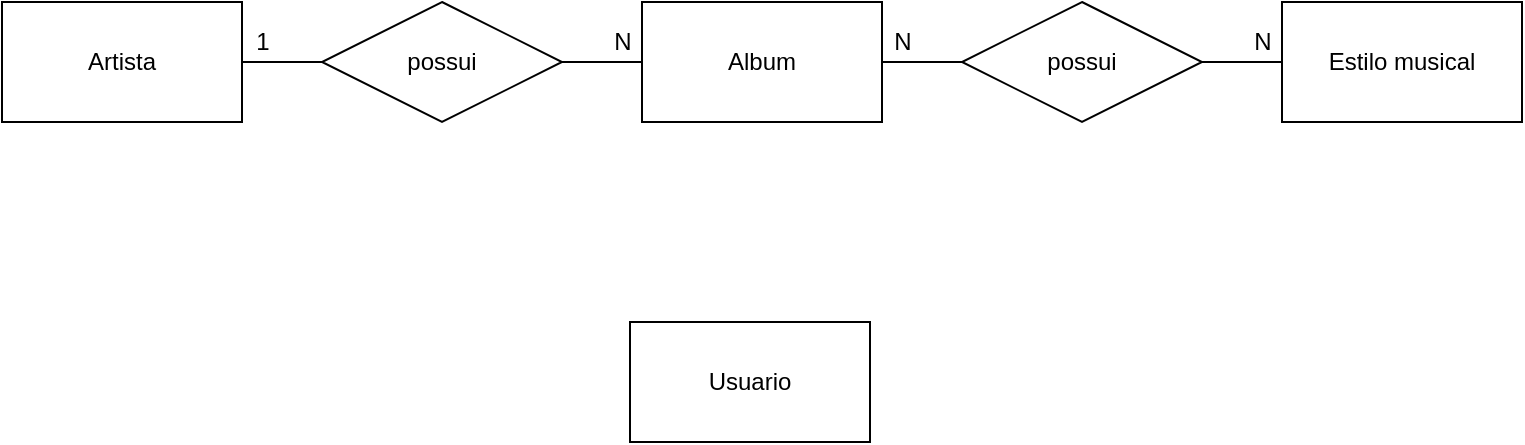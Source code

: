 <mxfile version="15.5.4" type="device" pages="2"><diagram id="VhVuwIXcjrWwlDf9u_Ib" name="Conceitual"><mxGraphModel dx="661" dy="539" grid="1" gridSize="10" guides="1" tooltips="1" connect="1" arrows="1" fold="1" page="1" pageScale="1" pageWidth="827" pageHeight="1169" math="0" shadow="0"><root><mxCell id="0"/><mxCell id="1" parent="0"/><mxCell id="xrlBZeBnLW_VQQekGJhg-3" value="" style="edgeStyle=orthogonalEdgeStyle;rounded=0;orthogonalLoop=1;jettySize=auto;html=1;endArrow=none;endFill=0;" parent="1" source="xrlBZeBnLW_VQQekGJhg-1" target="xrlBZeBnLW_VQQekGJhg-2" edge="1"><mxGeometry relative="1" as="geometry"/></mxCell><mxCell id="xrlBZeBnLW_VQQekGJhg-1" value="Artista" style="rounded=0;whiteSpace=wrap;html=1;" parent="1" vertex="1"><mxGeometry x="40" y="40" width="120" height="60" as="geometry"/></mxCell><mxCell id="xrlBZeBnLW_VQQekGJhg-5" value="" style="edgeStyle=orthogonalEdgeStyle;rounded=0;orthogonalLoop=1;jettySize=auto;html=1;endArrow=none;endFill=0;" parent="1" source="xrlBZeBnLW_VQQekGJhg-2" target="xrlBZeBnLW_VQQekGJhg-4" edge="1"><mxGeometry relative="1" as="geometry"/></mxCell><mxCell id="xrlBZeBnLW_VQQekGJhg-2" value="possui" style="shape=rhombus;perimeter=rhombusPerimeter;whiteSpace=wrap;html=1;align=center;" parent="1" vertex="1"><mxGeometry x="200" y="40" width="120" height="60" as="geometry"/></mxCell><mxCell id="xrlBZeBnLW_VQQekGJhg-8" value="" style="edgeStyle=orthogonalEdgeStyle;rounded=0;orthogonalLoop=1;jettySize=auto;html=1;endArrow=none;endFill=0;" parent="1" source="xrlBZeBnLW_VQQekGJhg-4" target="xrlBZeBnLW_VQQekGJhg-6" edge="1"><mxGeometry relative="1" as="geometry"/></mxCell><mxCell id="xrlBZeBnLW_VQQekGJhg-4" value="Album" style="rounded=0;whiteSpace=wrap;html=1;" parent="1" vertex="1"><mxGeometry x="360" y="40" width="120" height="60" as="geometry"/></mxCell><mxCell id="xrlBZeBnLW_VQQekGJhg-9" value="" style="edgeStyle=orthogonalEdgeStyle;rounded=0;orthogonalLoop=1;jettySize=auto;html=1;endArrow=none;endFill=0;" parent="1" source="xrlBZeBnLW_VQQekGJhg-6" target="xrlBZeBnLW_VQQekGJhg-7" edge="1"><mxGeometry relative="1" as="geometry"/></mxCell><mxCell id="xrlBZeBnLW_VQQekGJhg-6" value="possui" style="shape=rhombus;perimeter=rhombusPerimeter;whiteSpace=wrap;html=1;align=center;" parent="1" vertex="1"><mxGeometry x="520" y="40" width="120" height="60" as="geometry"/></mxCell><mxCell id="xrlBZeBnLW_VQQekGJhg-7" value="Estilo musical" style="rounded=0;whiteSpace=wrap;html=1;" parent="1" vertex="1"><mxGeometry x="680" y="40" width="120" height="60" as="geometry"/></mxCell><mxCell id="xrlBZeBnLW_VQQekGJhg-14" value="Usuario" style="rounded=0;whiteSpace=wrap;html=1;" parent="1" vertex="1"><mxGeometry x="354" y="200" width="120" height="60" as="geometry"/></mxCell><mxCell id="xrlBZeBnLW_VQQekGJhg-32" value="1" style="text;html=1;align=center;verticalAlign=middle;resizable=0;points=[];autosize=1;strokeColor=none;fillColor=none;" parent="1" vertex="1"><mxGeometry x="160" y="50" width="20" height="20" as="geometry"/></mxCell><mxCell id="xrlBZeBnLW_VQQekGJhg-36" value="N" style="text;html=1;align=center;verticalAlign=middle;resizable=0;points=[];autosize=1;strokeColor=none;fillColor=none;" parent="1" vertex="1"><mxGeometry x="480" y="50" width="20" height="20" as="geometry"/></mxCell><mxCell id="xrlBZeBnLW_VQQekGJhg-37" value="N" style="text;html=1;align=center;verticalAlign=middle;resizable=0;points=[];autosize=1;strokeColor=none;fillColor=none;" parent="1" vertex="1"><mxGeometry x="660" y="50" width="20" height="20" as="geometry"/></mxCell><mxCell id="xrlBZeBnLW_VQQekGJhg-39" value="N" style="text;html=1;align=center;verticalAlign=middle;resizable=0;points=[];autosize=1;strokeColor=none;fillColor=none;" parent="1" vertex="1"><mxGeometry x="340" y="50" width="20" height="20" as="geometry"/></mxCell></root></mxGraphModel></diagram><diagram id="lxAg1LiogOqPdwQLZcqI" name="Logico"><mxGraphModel dx="661" dy="539" grid="1" gridSize="10" guides="1" tooltips="1" connect="1" arrows="1" fold="1" page="1" pageScale="1" pageWidth="827" pageHeight="1169" math="0" shadow="0"><root><mxCell id="wpJsxlGrdv59DbMQ87pZ-0"/><mxCell id="wpJsxlGrdv59DbMQ87pZ-1" parent="wpJsxlGrdv59DbMQ87pZ-0"/><mxCell id="hQilyYUqLlszw12fpW-i-0" value="Artista" style="shape=table;startSize=30;container=1;collapsible=1;childLayout=tableLayout;fixedRows=1;rowLines=0;fontStyle=1;align=center;resizeLast=1;" vertex="1" parent="wpJsxlGrdv59DbMQ87pZ-1"><mxGeometry x="40" y="40" width="180" height="100" as="geometry"/></mxCell><mxCell id="hQilyYUqLlszw12fpW-i-1" value="" style="shape=partialRectangle;collapsible=0;dropTarget=0;pointerEvents=0;fillColor=none;top=0;left=0;bottom=1;right=0;points=[[0,0.5],[1,0.5]];portConstraint=eastwest;" vertex="1" parent="hQilyYUqLlszw12fpW-i-0"><mxGeometry y="30" width="180" height="30" as="geometry"/></mxCell><mxCell id="hQilyYUqLlszw12fpW-i-2" value="PK" style="shape=partialRectangle;connectable=0;fillColor=none;top=0;left=0;bottom=0;right=0;fontStyle=1;overflow=hidden;" vertex="1" parent="hQilyYUqLlszw12fpW-i-1"><mxGeometry width="30" height="30" as="geometry"><mxRectangle width="30" height="30" as="alternateBounds"/></mxGeometry></mxCell><mxCell id="hQilyYUqLlszw12fpW-i-3" value="idArtista" style="shape=partialRectangle;connectable=0;fillColor=none;top=0;left=0;bottom=0;right=0;align=left;spacingLeft=6;fontStyle=5;overflow=hidden;" vertex="1" parent="hQilyYUqLlszw12fpW-i-1"><mxGeometry x="30" width="150" height="30" as="geometry"><mxRectangle width="150" height="30" as="alternateBounds"/></mxGeometry></mxCell><mxCell id="hQilyYUqLlszw12fpW-i-4" value="" style="shape=partialRectangle;collapsible=0;dropTarget=0;pointerEvents=0;fillColor=none;top=0;left=0;bottom=0;right=0;points=[[0,0.5],[1,0.5]];portConstraint=eastwest;" vertex="1" parent="hQilyYUqLlszw12fpW-i-0"><mxGeometry y="60" width="180" height="30" as="geometry"/></mxCell><mxCell id="hQilyYUqLlszw12fpW-i-5" value="" style="shape=partialRectangle;connectable=0;fillColor=none;top=0;left=0;bottom=0;right=0;editable=1;overflow=hidden;" vertex="1" parent="hQilyYUqLlszw12fpW-i-4"><mxGeometry width="30" height="30" as="geometry"><mxRectangle width="30" height="30" as="alternateBounds"/></mxGeometry></mxCell><mxCell id="hQilyYUqLlszw12fpW-i-6" value="Nome" style="shape=partialRectangle;connectable=0;fillColor=none;top=0;left=0;bottom=0;right=0;align=left;spacingLeft=6;overflow=hidden;" vertex="1" parent="hQilyYUqLlszw12fpW-i-4"><mxGeometry x="30" width="150" height="30" as="geometry"><mxRectangle width="150" height="30" as="alternateBounds"/></mxGeometry></mxCell><mxCell id="vzL1ZdRwqHqhJyhGH0bl-0" value="Album" style="shape=table;startSize=30;container=1;collapsible=1;childLayout=tableLayout;fixedRows=1;rowLines=0;fontStyle=1;align=center;resizeLast=1;" vertex="1" parent="wpJsxlGrdv59DbMQ87pZ-1"><mxGeometry x="280" y="40" width="180" height="250" as="geometry"/></mxCell><mxCell id="vzL1ZdRwqHqhJyhGH0bl-1" value="" style="shape=partialRectangle;collapsible=0;dropTarget=0;pointerEvents=0;fillColor=none;top=0;left=0;bottom=0;right=0;points=[[0,0.5],[1,0.5]];portConstraint=eastwest;" vertex="1" parent="vzL1ZdRwqHqhJyhGH0bl-0"><mxGeometry y="30" width="180" height="30" as="geometry"/></mxCell><mxCell id="vzL1ZdRwqHqhJyhGH0bl-2" value="PK" style="shape=partialRectangle;connectable=0;fillColor=none;top=0;left=0;bottom=0;right=0;fontStyle=1;overflow=hidden;" vertex="1" parent="vzL1ZdRwqHqhJyhGH0bl-1"><mxGeometry width="60" height="30" as="geometry"><mxRectangle width="60" height="30" as="alternateBounds"/></mxGeometry></mxCell><mxCell id="vzL1ZdRwqHqhJyhGH0bl-3" value="idAlbum" style="shape=partialRectangle;connectable=0;fillColor=none;top=0;left=0;bottom=0;right=0;align=left;spacingLeft=6;fontStyle=5;overflow=hidden;" vertex="1" parent="vzL1ZdRwqHqhJyhGH0bl-1"><mxGeometry x="60" width="120" height="30" as="geometry"><mxRectangle width="120" height="30" as="alternateBounds"/></mxGeometry></mxCell><mxCell id="vzL1ZdRwqHqhJyhGH0bl-4" value="" style="shape=partialRectangle;collapsible=0;dropTarget=0;pointerEvents=0;fillColor=none;top=0;left=0;bottom=1;right=0;points=[[0,0.5],[1,0.5]];portConstraint=eastwest;" vertex="1" parent="vzL1ZdRwqHqhJyhGH0bl-0"><mxGeometry y="60" width="180" height="30" as="geometry"/></mxCell><mxCell id="vzL1ZdRwqHqhJyhGH0bl-5" value="FK" style="shape=partialRectangle;connectable=0;fillColor=none;top=0;left=0;bottom=0;right=0;fontStyle=1;overflow=hidden;" vertex="1" parent="vzL1ZdRwqHqhJyhGH0bl-4"><mxGeometry width="60" height="30" as="geometry"><mxRectangle width="60" height="30" as="alternateBounds"/></mxGeometry></mxCell><mxCell id="vzL1ZdRwqHqhJyhGH0bl-6" value="idArtista" style="shape=partialRectangle;connectable=0;fillColor=none;top=0;left=0;bottom=0;right=0;align=left;spacingLeft=6;fontStyle=5;overflow=hidden;" vertex="1" parent="vzL1ZdRwqHqhJyhGH0bl-4"><mxGeometry x="60" width="120" height="30" as="geometry"><mxRectangle width="120" height="30" as="alternateBounds"/></mxGeometry></mxCell><mxCell id="vzL1ZdRwqHqhJyhGH0bl-7" value="" style="shape=partialRectangle;collapsible=0;dropTarget=0;pointerEvents=0;fillColor=none;top=0;left=0;bottom=0;right=0;points=[[0,0.5],[1,0.5]];portConstraint=eastwest;" vertex="1" parent="vzL1ZdRwqHqhJyhGH0bl-0"><mxGeometry y="90" width="180" height="30" as="geometry"/></mxCell><mxCell id="vzL1ZdRwqHqhJyhGH0bl-8" value="" style="shape=partialRectangle;connectable=0;fillColor=none;top=0;left=0;bottom=0;right=0;editable=1;overflow=hidden;" vertex="1" parent="vzL1ZdRwqHqhJyhGH0bl-7"><mxGeometry width="60" height="30" as="geometry"><mxRectangle width="60" height="30" as="alternateBounds"/></mxGeometry></mxCell><mxCell id="vzL1ZdRwqHqhJyhGH0bl-9" value="Titulo" style="shape=partialRectangle;connectable=0;fillColor=none;top=0;left=0;bottom=0;right=0;align=left;spacingLeft=6;overflow=hidden;" vertex="1" parent="vzL1ZdRwqHqhJyhGH0bl-7"><mxGeometry x="60" width="120" height="30" as="geometry"><mxRectangle width="120" height="30" as="alternateBounds"/></mxGeometry></mxCell><mxCell id="vzL1ZdRwqHqhJyhGH0bl-10" value="" style="shape=partialRectangle;collapsible=0;dropTarget=0;pointerEvents=0;fillColor=none;top=0;left=0;bottom=0;right=0;points=[[0,0.5],[1,0.5]];portConstraint=eastwest;" vertex="1" parent="vzL1ZdRwqHqhJyhGH0bl-0"><mxGeometry y="120" width="180" height="30" as="geometry"/></mxCell><mxCell id="vzL1ZdRwqHqhJyhGH0bl-11" value="" style="shape=partialRectangle;connectable=0;fillColor=none;top=0;left=0;bottom=0;right=0;editable=1;overflow=hidden;" vertex="1" parent="vzL1ZdRwqHqhJyhGH0bl-10"><mxGeometry width="60" height="30" as="geometry"><mxRectangle width="60" height="30" as="alternateBounds"/></mxGeometry></mxCell><mxCell id="vzL1ZdRwqHqhJyhGH0bl-12" value="DataLancamento" style="shape=partialRectangle;connectable=0;fillColor=none;top=0;left=0;bottom=0;right=0;align=left;spacingLeft=6;overflow=hidden;" vertex="1" parent="vzL1ZdRwqHqhJyhGH0bl-10"><mxGeometry x="60" width="120" height="30" as="geometry"><mxRectangle width="120" height="30" as="alternateBounds"/></mxGeometry></mxCell><mxCell id="vzL1ZdRwqHqhJyhGH0bl-13" value="" style="shape=partialRectangle;collapsible=0;dropTarget=0;pointerEvents=0;fillColor=none;top=0;left=0;bottom=0;right=0;points=[[0,0.5],[1,0.5]];portConstraint=eastwest;" vertex="1" parent="vzL1ZdRwqHqhJyhGH0bl-0"><mxGeometry y="150" width="180" height="30" as="geometry"/></mxCell><mxCell id="vzL1ZdRwqHqhJyhGH0bl-14" value="" style="shape=partialRectangle;connectable=0;fillColor=none;top=0;left=0;bottom=0;right=0;editable=1;overflow=hidden;" vertex="1" parent="vzL1ZdRwqHqhJyhGH0bl-13"><mxGeometry width="60" height="30" as="geometry"><mxRectangle width="60" height="30" as="alternateBounds"/></mxGeometry></mxCell><mxCell id="vzL1ZdRwqHqhJyhGH0bl-15" value="Localizacao" style="shape=partialRectangle;connectable=0;fillColor=none;top=0;left=0;bottom=0;right=0;align=left;spacingLeft=6;overflow=hidden;" vertex="1" parent="vzL1ZdRwqHqhJyhGH0bl-13"><mxGeometry x="60" width="120" height="30" as="geometry"><mxRectangle width="120" height="30" as="alternateBounds"/></mxGeometry></mxCell><mxCell id="vzL1ZdRwqHqhJyhGH0bl-16" value="" style="shape=partialRectangle;collapsible=0;dropTarget=0;pointerEvents=0;fillColor=none;top=0;left=0;bottom=0;right=0;points=[[0,0.5],[1,0.5]];portConstraint=eastwest;" vertex="1" parent="vzL1ZdRwqHqhJyhGH0bl-0"><mxGeometry y="180" width="180" height="30" as="geometry"/></mxCell><mxCell id="vzL1ZdRwqHqhJyhGH0bl-17" value="" style="shape=partialRectangle;connectable=0;fillColor=none;top=0;left=0;bottom=0;right=0;editable=1;overflow=hidden;" vertex="1" parent="vzL1ZdRwqHqhJyhGH0bl-16"><mxGeometry width="60" height="30" as="geometry"><mxRectangle width="60" height="30" as="alternateBounds"/></mxGeometry></mxCell><mxCell id="vzL1ZdRwqHqhJyhGH0bl-18" value="QntdMinutos" style="shape=partialRectangle;connectable=0;fillColor=none;top=0;left=0;bottom=0;right=0;align=left;spacingLeft=6;overflow=hidden;" vertex="1" parent="vzL1ZdRwqHqhJyhGH0bl-16"><mxGeometry x="60" width="120" height="30" as="geometry"><mxRectangle width="120" height="30" as="alternateBounds"/></mxGeometry></mxCell><mxCell id="vzL1ZdRwqHqhJyhGH0bl-19" value="" style="shape=partialRectangle;collapsible=0;dropTarget=0;pointerEvents=0;fillColor=none;top=0;left=0;bottom=0;right=0;points=[[0,0.5],[1,0.5]];portConstraint=eastwest;" vertex="1" parent="vzL1ZdRwqHqhJyhGH0bl-0"><mxGeometry y="210" width="180" height="30" as="geometry"/></mxCell><mxCell id="vzL1ZdRwqHqhJyhGH0bl-20" value="" style="shape=partialRectangle;connectable=0;fillColor=none;top=0;left=0;bottom=0;right=0;editable=1;overflow=hidden;" vertex="1" parent="vzL1ZdRwqHqhJyhGH0bl-19"><mxGeometry width="60" height="30" as="geometry"><mxRectangle width="60" height="30" as="alternateBounds"/></mxGeometry></mxCell><mxCell id="vzL1ZdRwqHqhJyhGH0bl-21" value="Alvo" style="shape=partialRectangle;connectable=0;fillColor=none;top=0;left=0;bottom=0;right=0;align=left;spacingLeft=6;overflow=hidden;" vertex="1" parent="vzL1ZdRwqHqhJyhGH0bl-19"><mxGeometry x="60" width="120" height="30" as="geometry"><mxRectangle width="120" height="30" as="alternateBounds"/></mxGeometry></mxCell><mxCell id="gUFdR-Pu4y3SbbgXjw1W-0" value="AlbumEstilos" style="shape=table;startSize=30;container=1;collapsible=1;childLayout=tableLayout;fixedRows=1;rowLines=0;fontStyle=1;align=center;resizeLast=1;" vertex="1" parent="wpJsxlGrdv59DbMQ87pZ-1"><mxGeometry x="520" y="40" width="180" height="100" as="geometry"/></mxCell><mxCell id="gUFdR-Pu4y3SbbgXjw1W-1" value="" style="shape=partialRectangle;collapsible=0;dropTarget=0;pointerEvents=0;fillColor=none;top=0;left=0;bottom=0;right=0;points=[[0,0.5],[1,0.5]];portConstraint=eastwest;" vertex="1" parent="gUFdR-Pu4y3SbbgXjw1W-0"><mxGeometry y="30" width="180" height="30" as="geometry"/></mxCell><mxCell id="gUFdR-Pu4y3SbbgXjw1W-2" value="FK" style="shape=partialRectangle;connectable=0;fillColor=none;top=0;left=0;bottom=0;right=0;fontStyle=1;overflow=hidden;" vertex="1" parent="gUFdR-Pu4y3SbbgXjw1W-1"><mxGeometry width="60" height="30" as="geometry"><mxRectangle width="60" height="30" as="alternateBounds"/></mxGeometry></mxCell><mxCell id="gUFdR-Pu4y3SbbgXjw1W-3" value="idAlbum" style="shape=partialRectangle;connectable=0;fillColor=none;top=0;left=0;bottom=0;right=0;align=left;spacingLeft=6;fontStyle=5;overflow=hidden;" vertex="1" parent="gUFdR-Pu4y3SbbgXjw1W-1"><mxGeometry x="60" width="120" height="30" as="geometry"><mxRectangle width="120" height="30" as="alternateBounds"/></mxGeometry></mxCell><mxCell id="gUFdR-Pu4y3SbbgXjw1W-4" value="" style="shape=partialRectangle;collapsible=0;dropTarget=0;pointerEvents=0;fillColor=none;top=0;left=0;bottom=1;right=0;points=[[0,0.5],[1,0.5]];portConstraint=eastwest;strokeColor=none;" vertex="1" parent="gUFdR-Pu4y3SbbgXjw1W-0"><mxGeometry y="60" width="180" height="30" as="geometry"/></mxCell><mxCell id="gUFdR-Pu4y3SbbgXjw1W-5" value="FK" style="shape=partialRectangle;connectable=0;fillColor=none;top=0;left=0;bottom=0;right=0;fontStyle=1;overflow=hidden;" vertex="1" parent="gUFdR-Pu4y3SbbgXjw1W-4"><mxGeometry width="60" height="30" as="geometry"><mxRectangle width="60" height="30" as="alternateBounds"/></mxGeometry></mxCell><mxCell id="gUFdR-Pu4y3SbbgXjw1W-6" value="idEstilo" style="shape=partialRectangle;connectable=0;fillColor=none;top=0;left=0;bottom=0;right=0;align=left;spacingLeft=6;fontStyle=5;overflow=hidden;" vertex="1" parent="gUFdR-Pu4y3SbbgXjw1W-4"><mxGeometry x="60" width="120" height="30" as="geometry"><mxRectangle width="120" height="30" as="alternateBounds"/></mxGeometry></mxCell><mxCell id="gUFdR-Pu4y3SbbgXjw1W-13" value="Estilo" style="shape=table;startSize=30;container=1;collapsible=1;childLayout=tableLayout;fixedRows=1;rowLines=0;fontStyle=1;align=center;resizeLast=1;" vertex="1" parent="wpJsxlGrdv59DbMQ87pZ-1"><mxGeometry x="520" y="200" width="180" height="100" as="geometry"/></mxCell><mxCell id="gUFdR-Pu4y3SbbgXjw1W-14" value="" style="shape=partialRectangle;collapsible=0;dropTarget=0;pointerEvents=0;fillColor=none;top=0;left=0;bottom=1;right=0;points=[[0,0.5],[1,0.5]];portConstraint=eastwest;" vertex="1" parent="gUFdR-Pu4y3SbbgXjw1W-13"><mxGeometry y="30" width="180" height="30" as="geometry"/></mxCell><mxCell id="gUFdR-Pu4y3SbbgXjw1W-15" value="PK" style="shape=partialRectangle;connectable=0;fillColor=none;top=0;left=0;bottom=0;right=0;fontStyle=1;overflow=hidden;" vertex="1" parent="gUFdR-Pu4y3SbbgXjw1W-14"><mxGeometry width="30" height="30" as="geometry"><mxRectangle width="30" height="30" as="alternateBounds"/></mxGeometry></mxCell><mxCell id="gUFdR-Pu4y3SbbgXjw1W-16" value="idEstilo" style="shape=partialRectangle;connectable=0;fillColor=none;top=0;left=0;bottom=0;right=0;align=left;spacingLeft=6;fontStyle=5;overflow=hidden;" vertex="1" parent="gUFdR-Pu4y3SbbgXjw1W-14"><mxGeometry x="30" width="150" height="30" as="geometry"><mxRectangle width="150" height="30" as="alternateBounds"/></mxGeometry></mxCell><mxCell id="gUFdR-Pu4y3SbbgXjw1W-17" value="" style="shape=partialRectangle;collapsible=0;dropTarget=0;pointerEvents=0;fillColor=none;top=0;left=0;bottom=0;right=0;points=[[0,0.5],[1,0.5]];portConstraint=eastwest;" vertex="1" parent="gUFdR-Pu4y3SbbgXjw1W-13"><mxGeometry y="60" width="180" height="30" as="geometry"/></mxCell><mxCell id="gUFdR-Pu4y3SbbgXjw1W-18" value="" style="shape=partialRectangle;connectable=0;fillColor=none;top=0;left=0;bottom=0;right=0;editable=1;overflow=hidden;" vertex="1" parent="gUFdR-Pu4y3SbbgXjw1W-17"><mxGeometry width="30" height="30" as="geometry"><mxRectangle width="30" height="30" as="alternateBounds"/></mxGeometry></mxCell><mxCell id="gUFdR-Pu4y3SbbgXjw1W-19" value="Nome" style="shape=partialRectangle;connectable=0;fillColor=none;top=0;left=0;bottom=0;right=0;align=left;spacingLeft=6;overflow=hidden;" vertex="1" parent="gUFdR-Pu4y3SbbgXjw1W-17"><mxGeometry x="30" width="150" height="30" as="geometry"><mxRectangle width="150" height="30" as="alternateBounds"/></mxGeometry></mxCell><mxCell id="gUFdR-Pu4y3SbbgXjw1W-26" value="Usuario" style="shape=table;startSize=30;container=1;collapsible=1;childLayout=tableLayout;fixedRows=1;rowLines=0;fontStyle=1;align=center;resizeLast=1;" vertex="1" parent="wpJsxlGrdv59DbMQ87pZ-1"><mxGeometry x="40" y="200" width="180" height="190" as="geometry"/></mxCell><mxCell id="gUFdR-Pu4y3SbbgXjw1W-27" value="" style="shape=partialRectangle;collapsible=0;dropTarget=0;pointerEvents=0;fillColor=none;top=0;left=0;bottom=1;right=0;points=[[0,0.5],[1,0.5]];portConstraint=eastwest;" vertex="1" parent="gUFdR-Pu4y3SbbgXjw1W-26"><mxGeometry y="30" width="180" height="30" as="geometry"/></mxCell><mxCell id="gUFdR-Pu4y3SbbgXjw1W-28" value="PK" style="shape=partialRectangle;connectable=0;fillColor=none;top=0;left=0;bottom=0;right=0;fontStyle=1;overflow=hidden;" vertex="1" parent="gUFdR-Pu4y3SbbgXjw1W-27"><mxGeometry width="30" height="30" as="geometry"><mxRectangle width="30" height="30" as="alternateBounds"/></mxGeometry></mxCell><mxCell id="gUFdR-Pu4y3SbbgXjw1W-29" value="idUsuario" style="shape=partialRectangle;connectable=0;fillColor=none;top=0;left=0;bottom=0;right=0;align=left;spacingLeft=6;fontStyle=5;overflow=hidden;" vertex="1" parent="gUFdR-Pu4y3SbbgXjw1W-27"><mxGeometry x="30" width="150" height="30" as="geometry"><mxRectangle width="150" height="30" as="alternateBounds"/></mxGeometry></mxCell><mxCell id="gUFdR-Pu4y3SbbgXjw1W-30" value="" style="shape=partialRectangle;collapsible=0;dropTarget=0;pointerEvents=0;fillColor=none;top=0;left=0;bottom=0;right=0;points=[[0,0.5],[1,0.5]];portConstraint=eastwest;" vertex="1" parent="gUFdR-Pu4y3SbbgXjw1W-26"><mxGeometry y="60" width="180" height="30" as="geometry"/></mxCell><mxCell id="gUFdR-Pu4y3SbbgXjw1W-31" value="" style="shape=partialRectangle;connectable=0;fillColor=none;top=0;left=0;bottom=0;right=0;editable=1;overflow=hidden;" vertex="1" parent="gUFdR-Pu4y3SbbgXjw1W-30"><mxGeometry width="30" height="30" as="geometry"><mxRectangle width="30" height="30" as="alternateBounds"/></mxGeometry></mxCell><mxCell id="gUFdR-Pu4y3SbbgXjw1W-32" value="Nome" style="shape=partialRectangle;connectable=0;fillColor=none;top=0;left=0;bottom=0;right=0;align=left;spacingLeft=6;overflow=hidden;" vertex="1" parent="gUFdR-Pu4y3SbbgXjw1W-30"><mxGeometry x="30" width="150" height="30" as="geometry"><mxRectangle width="150" height="30" as="alternateBounds"/></mxGeometry></mxCell><mxCell id="gUFdR-Pu4y3SbbgXjw1W-33" value="" style="shape=partialRectangle;collapsible=0;dropTarget=0;pointerEvents=0;fillColor=none;top=0;left=0;bottom=0;right=0;points=[[0,0.5],[1,0.5]];portConstraint=eastwest;" vertex="1" parent="gUFdR-Pu4y3SbbgXjw1W-26"><mxGeometry y="90" width="180" height="30" as="geometry"/></mxCell><mxCell id="gUFdR-Pu4y3SbbgXjw1W-34" value="" style="shape=partialRectangle;connectable=0;fillColor=none;top=0;left=0;bottom=0;right=0;editable=1;overflow=hidden;" vertex="1" parent="gUFdR-Pu4y3SbbgXjw1W-33"><mxGeometry width="30" height="30" as="geometry"><mxRectangle width="30" height="30" as="alternateBounds"/></mxGeometry></mxCell><mxCell id="gUFdR-Pu4y3SbbgXjw1W-35" value="Email" style="shape=partialRectangle;connectable=0;fillColor=none;top=0;left=0;bottom=0;right=0;align=left;spacingLeft=6;overflow=hidden;" vertex="1" parent="gUFdR-Pu4y3SbbgXjw1W-33"><mxGeometry x="30" width="150" height="30" as="geometry"><mxRectangle width="150" height="30" as="alternateBounds"/></mxGeometry></mxCell><mxCell id="gUFdR-Pu4y3SbbgXjw1W-36" value="" style="shape=partialRectangle;collapsible=0;dropTarget=0;pointerEvents=0;fillColor=none;top=0;left=0;bottom=0;right=0;points=[[0,0.5],[1,0.5]];portConstraint=eastwest;" vertex="1" parent="gUFdR-Pu4y3SbbgXjw1W-26"><mxGeometry y="120" width="180" height="30" as="geometry"/></mxCell><mxCell id="gUFdR-Pu4y3SbbgXjw1W-37" value="" style="shape=partialRectangle;connectable=0;fillColor=none;top=0;left=0;bottom=0;right=0;editable=1;overflow=hidden;" vertex="1" parent="gUFdR-Pu4y3SbbgXjw1W-36"><mxGeometry width="30" height="30" as="geometry"><mxRectangle width="30" height="30" as="alternateBounds"/></mxGeometry></mxCell><mxCell id="gUFdR-Pu4y3SbbgXjw1W-38" value="Senha" style="shape=partialRectangle;connectable=0;fillColor=none;top=0;left=0;bottom=0;right=0;align=left;spacingLeft=6;overflow=hidden;" vertex="1" parent="gUFdR-Pu4y3SbbgXjw1W-36"><mxGeometry x="30" width="150" height="30" as="geometry"><mxRectangle width="150" height="30" as="alternateBounds"/></mxGeometry></mxCell><mxCell id="gUFdR-Pu4y3SbbgXjw1W-48" value="" style="shape=partialRectangle;collapsible=0;dropTarget=0;pointerEvents=0;fillColor=none;top=0;left=0;bottom=0;right=0;points=[[0,0.5],[1,0.5]];portConstraint=eastwest;" vertex="1" parent="gUFdR-Pu4y3SbbgXjw1W-26"><mxGeometry y="150" width="180" height="30" as="geometry"/></mxCell><mxCell id="gUFdR-Pu4y3SbbgXjw1W-49" value="" style="shape=partialRectangle;connectable=0;fillColor=none;top=0;left=0;bottom=0;right=0;editable=1;overflow=hidden;" vertex="1" parent="gUFdR-Pu4y3SbbgXjw1W-48"><mxGeometry width="30" height="30" as="geometry"><mxRectangle width="30" height="30" as="alternateBounds"/></mxGeometry></mxCell><mxCell id="gUFdR-Pu4y3SbbgXjw1W-50" value="Permissao" style="shape=partialRectangle;connectable=0;fillColor=none;top=0;left=0;bottom=0;right=0;align=left;spacingLeft=6;overflow=hidden;" vertex="1" parent="gUFdR-Pu4y3SbbgXjw1W-48"><mxGeometry x="30" width="150" height="30" as="geometry"><mxRectangle width="150" height="30" as="alternateBounds"/></mxGeometry></mxCell><mxCell id="gUFdR-Pu4y3SbbgXjw1W-51" value="" style="edgeStyle=entityRelationEdgeStyle;fontSize=12;html=1;endArrow=ERoneToMany;rounded=0;" edge="1" parent="wpJsxlGrdv59DbMQ87pZ-1" source="vzL1ZdRwqHqhJyhGH0bl-1" target="gUFdR-Pu4y3SbbgXjw1W-1"><mxGeometry width="100" height="100" relative="1" as="geometry"><mxPoint x="360" y="420" as="sourcePoint"/><mxPoint x="460" y="320" as="targetPoint"/></mxGeometry></mxCell><mxCell id="gUFdR-Pu4y3SbbgXjw1W-52" value="" style="edgeStyle=entityRelationEdgeStyle;fontSize=12;html=1;endArrow=ERoneToMany;rounded=0;" edge="1" parent="wpJsxlGrdv59DbMQ87pZ-1" source="gUFdR-Pu4y3SbbgXjw1W-14" target="gUFdR-Pu4y3SbbgXjw1W-4"><mxGeometry width="100" height="100" relative="1" as="geometry"><mxPoint x="580" y="440" as="sourcePoint"/><mxPoint x="680" y="340" as="targetPoint"/></mxGeometry></mxCell><mxCell id="gUFdR-Pu4y3SbbgXjw1W-53" value="" style="edgeStyle=entityRelationEdgeStyle;fontSize=12;html=1;endArrow=ERoneToMany;rounded=0;" edge="1" parent="wpJsxlGrdv59DbMQ87pZ-1" source="hQilyYUqLlszw12fpW-i-1" target="vzL1ZdRwqHqhJyhGH0bl-4"><mxGeometry width="100" height="100" relative="1" as="geometry"><mxPoint x="250" y="410" as="sourcePoint"/><mxPoint x="330" y="270" as="targetPoint"/></mxGeometry></mxCell></root></mxGraphModel></diagram></mxfile>